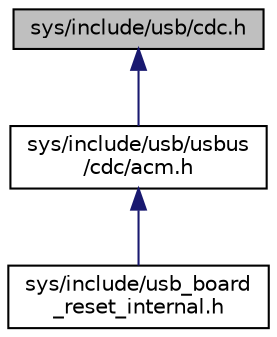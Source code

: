digraph "sys/include/usb/cdc.h"
{
 // LATEX_PDF_SIZE
  edge [fontname="Helvetica",fontsize="10",labelfontname="Helvetica",labelfontsize="10"];
  node [fontname="Helvetica",fontsize="10",shape=record];
  Node1 [label="sys/include/usb/cdc.h",height=0.2,width=0.4,color="black", fillcolor="grey75", style="filled", fontcolor="black",tooltip="Definition for USB CDC interfaces."];
  Node1 -> Node2 [dir="back",color="midnightblue",fontsize="10",style="solid",fontname="Helvetica"];
  Node2 [label="sys/include/usb/usbus\l/cdc/acm.h",height=0.2,width=0.4,color="black", fillcolor="white", style="filled",URL="$acm_8h.html",tooltip="Interface and definitions for USB CDC ACM type interfaces in USBUS."];
  Node2 -> Node3 [dir="back",color="midnightblue",fontsize="10",style="solid",fontname="Helvetica"];
  Node3 [label="sys/include/usb_board\l_reset_internal.h",height=0.2,width=0.4,color="black", fillcolor="white", style="filled",URL="$usb__board__reset__internal_8h.html",tooltip=" "];
}
